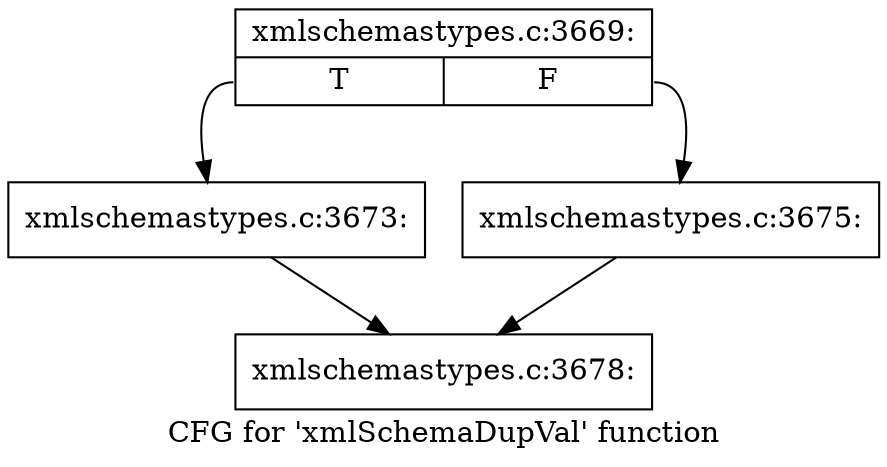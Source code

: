 digraph "CFG for 'xmlSchemaDupVal' function" {
	label="CFG for 'xmlSchemaDupVal' function";

	Node0x557d8dc812a0 [shape=record,label="{xmlschemastypes.c:3669:|{<s0>T|<s1>F}}"];
	Node0x557d8dc812a0:s0 -> Node0x557d8dc81810;
	Node0x557d8dc812a0:s1 -> Node0x557d8dc85560;
	Node0x557d8dc81810 [shape=record,label="{xmlschemastypes.c:3673:}"];
	Node0x557d8dc81810 -> Node0x557d8dc812f0;
	Node0x557d8dc85560 [shape=record,label="{xmlschemastypes.c:3675:}"];
	Node0x557d8dc85560 -> Node0x557d8dc812f0;
	Node0x557d8dc812f0 [shape=record,label="{xmlschemastypes.c:3678:}"];
}
